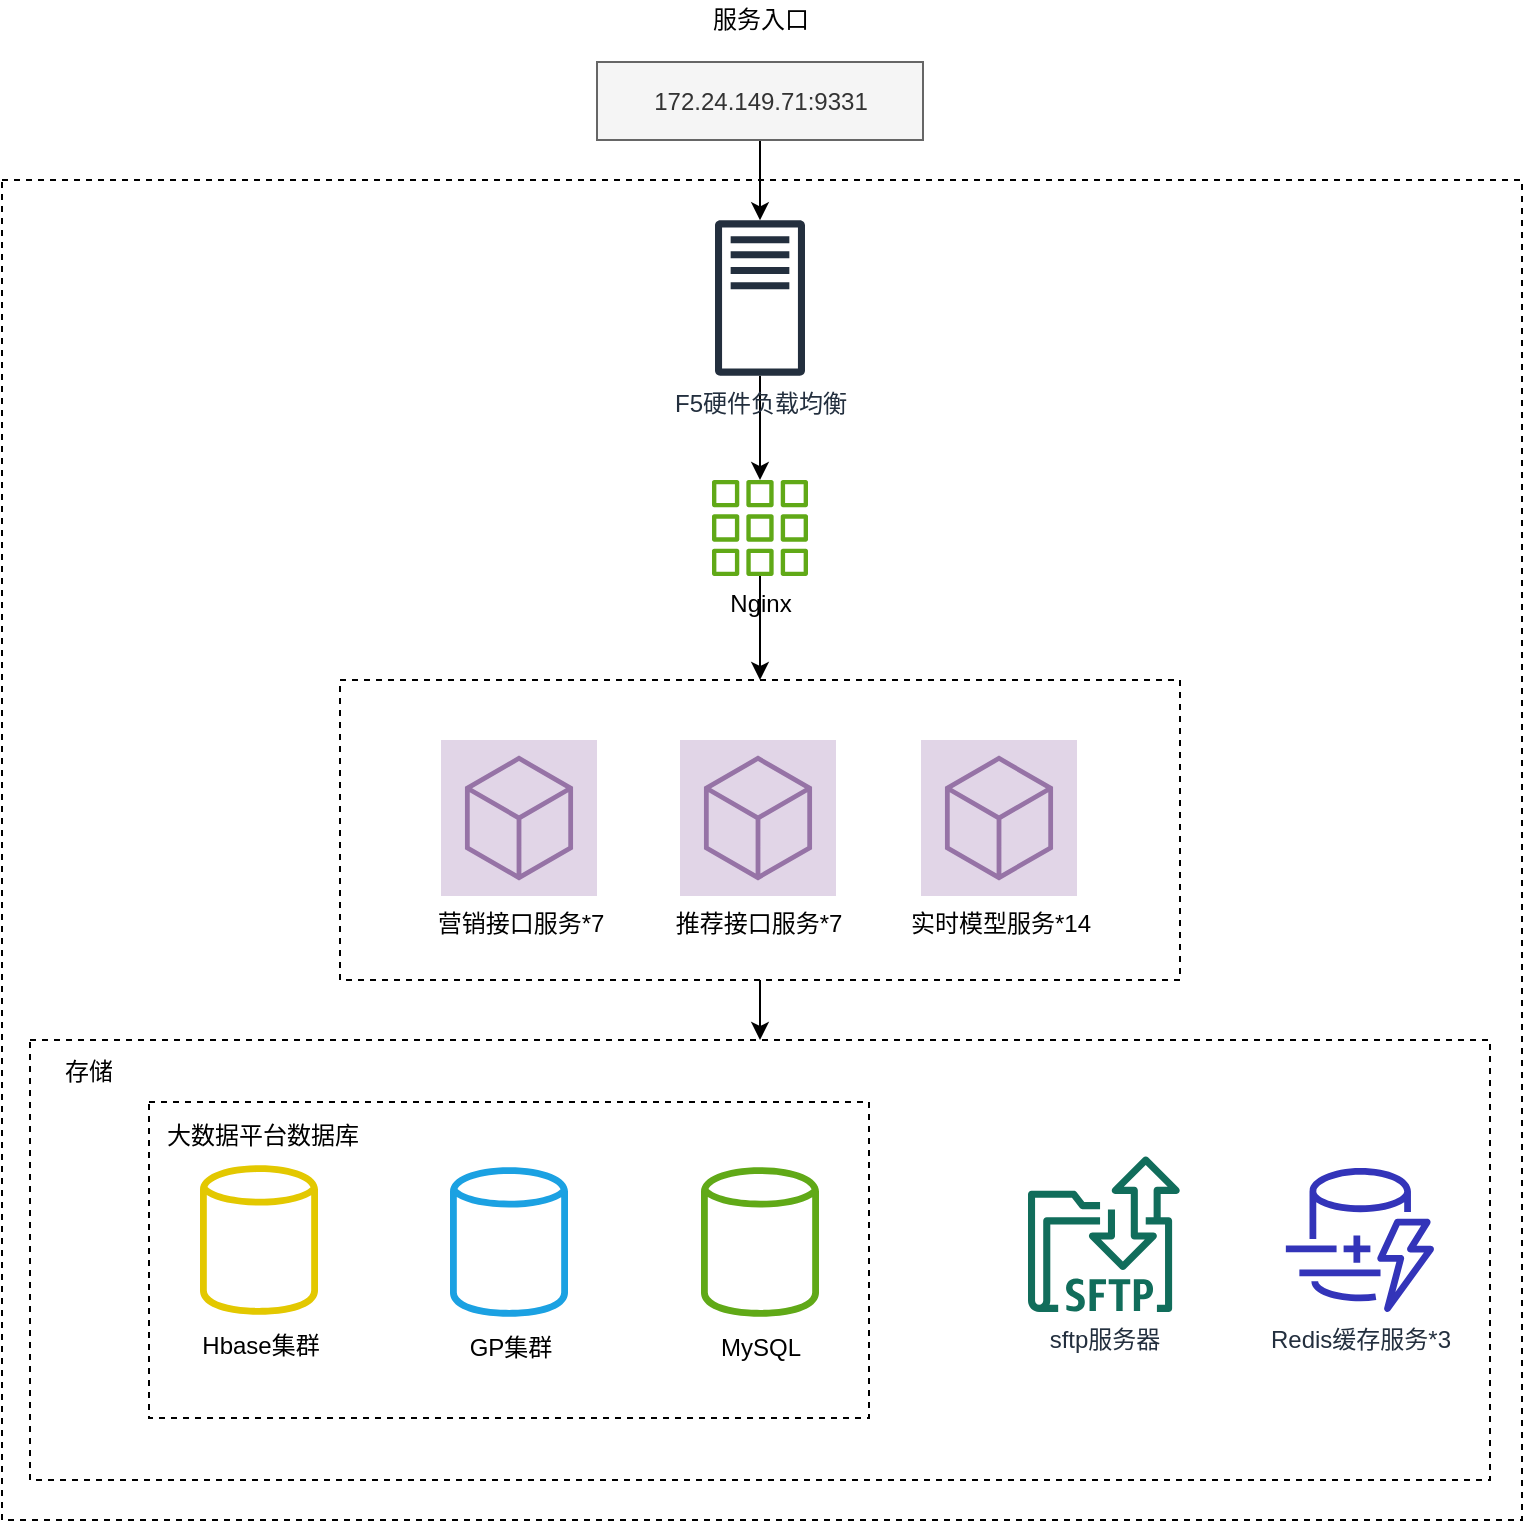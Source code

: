 <mxfile version="14.9.7" type="github">
  <diagram id="TL2Jbofo3QWMI_NeXjyA" name="Page-1">
    <mxGraphModel dx="1673" dy="831" grid="1" gridSize="10" guides="1" tooltips="1" connect="1" arrows="1" fold="1" page="1" pageScale="1" pageWidth="850" pageHeight="1100" math="0" shadow="0">
      <root>
        <mxCell id="0" />
        <mxCell id="1" parent="0" />
        <mxCell id="MzCvwsorntfidAb9WdOw-34" style="edgeStyle=orthogonalEdgeStyle;rounded=0;orthogonalLoop=1;jettySize=auto;html=1;fontColor=#000000;" edge="1" parent="1" source="MzCvwsorntfidAb9WdOw-8" target="MzCvwsorntfidAb9WdOw-32">
          <mxGeometry relative="1" as="geometry" />
        </mxCell>
        <mxCell id="MzCvwsorntfidAb9WdOw-8" value="F5硬件负载均衡" style="outlineConnect=0;fontColor=#232F3E;gradientColor=none;fillColor=#232F3E;strokeColor=none;dashed=0;verticalLabelPosition=bottom;verticalAlign=top;align=center;html=1;fontSize=12;fontStyle=0;aspect=fixed;pointerEvents=1;shape=mxgraph.aws4.traditional_server;" vertex="1" parent="1">
          <mxGeometry x="394.5" y="130" width="45" height="78" as="geometry" />
        </mxCell>
        <mxCell id="MzCvwsorntfidAb9WdOw-17" value="服务入口" style="text;html=1;align=center;verticalAlign=middle;resizable=0;points=[];autosize=1;strokeColor=none;" vertex="1" parent="1">
          <mxGeometry x="387" y="20" width="60" height="20" as="geometry" />
        </mxCell>
        <mxCell id="MzCvwsorntfidAb9WdOw-24" value="" style="edgeStyle=orthogonalEdgeStyle;rounded=0;orthogonalLoop=1;jettySize=auto;html=1;fontColor=#000000;" edge="1" parent="1" source="MzCvwsorntfidAb9WdOw-23" target="MzCvwsorntfidAb9WdOw-8">
          <mxGeometry relative="1" as="geometry" />
        </mxCell>
        <mxCell id="MzCvwsorntfidAb9WdOw-23" value="&lt;span&gt;172.24.149.71:9331&lt;/span&gt;" style="rounded=0;whiteSpace=wrap;html=1;fontColor=#333333;strokeWidth=1;fillColor=#f5f5f5;strokeColor=#666666;" vertex="1" parent="1">
          <mxGeometry x="335.5" y="51" width="163" height="39" as="geometry" />
        </mxCell>
        <mxCell id="MzCvwsorntfidAb9WdOw-51" style="edgeStyle=orthogonalEdgeStyle;rounded=0;orthogonalLoop=1;jettySize=auto;html=1;entryX=0.5;entryY=0;entryDx=0;entryDy=0;fontColor=#000000;" edge="1" parent="1" source="MzCvwsorntfidAb9WdOw-32" target="MzCvwsorntfidAb9WdOw-40">
          <mxGeometry relative="1" as="geometry" />
        </mxCell>
        <mxCell id="MzCvwsorntfidAb9WdOw-32" value="Nginx" style="outlineConnect=0;fillColor=#60a917;strokeColor=#2D7600;dashed=0;verticalLabelPosition=bottom;verticalAlign=top;align=center;html=1;fontSize=12;fontStyle=0;aspect=fixed;pointerEvents=1;shape=mxgraph.aws4.instances_2;" vertex="1" parent="1">
          <mxGeometry x="393" y="260" width="48" height="48" as="geometry" />
        </mxCell>
        <mxCell id="MzCvwsorntfidAb9WdOw-50" value="" style="group" vertex="1" connectable="0" parent="1">
          <mxGeometry x="207" y="360" width="420" height="150" as="geometry" />
        </mxCell>
        <mxCell id="MzCvwsorntfidAb9WdOw-40" value="" style="rounded=0;whiteSpace=wrap;html=1;fontColor=#000000;strokeWidth=1;dashed=1;fillColor=none;" vertex="1" parent="MzCvwsorntfidAb9WdOw-50">
          <mxGeometry width="420" height="150" as="geometry" />
        </mxCell>
        <mxCell id="MzCvwsorntfidAb9WdOw-6" value="推荐接口服务*7" style="points=[[0,0,0],[0.25,0,0],[0.5,0,0],[0.75,0,0],[1,0,0],[0,1,0],[0.25,1,0],[0.5,1,0],[0.75,1,0],[1,1,0],[0,0.25,0],[0,0.5,0],[0,0.75,0],[1,0.25,0],[1,0.5,0],[1,0.75,0]];gradientDirection=north;outlineConnect=0;fillColor=#e1d5e7;strokeColor=#9673a6;dashed=0;verticalLabelPosition=bottom;verticalAlign=top;align=center;html=1;fontSize=12;fontStyle=0;aspect=fixed;shape=mxgraph.aws4.resourceIcon;resIcon=mxgraph.aws4.general;" vertex="1" parent="MzCvwsorntfidAb9WdOw-50">
          <mxGeometry x="170" y="30" width="78" height="78" as="geometry" />
        </mxCell>
        <mxCell id="MzCvwsorntfidAb9WdOw-22" value="实时模型服务*14" style="points=[[0,0,0],[0.25,0,0],[0.5,0,0],[0.75,0,0],[1,0,0],[0,1,0],[0.25,1,0],[0.5,1,0],[0.75,1,0],[1,1,0],[0,0.25,0],[0,0.5,0],[0,0.75,0],[1,0.25,0],[1,0.5,0],[1,0.75,0]];gradientDirection=north;outlineConnect=0;fillColor=#e1d5e7;strokeColor=#9673a6;dashed=0;verticalLabelPosition=bottom;verticalAlign=top;align=center;html=1;fontSize=12;fontStyle=0;aspect=fixed;shape=mxgraph.aws4.resourceIcon;resIcon=mxgraph.aws4.general;" vertex="1" parent="MzCvwsorntfidAb9WdOw-50">
          <mxGeometry x="290.5" y="30" width="78" height="78" as="geometry" />
        </mxCell>
        <mxCell id="MzCvwsorntfidAb9WdOw-25" value="营销接口服务*7" style="points=[[0,0,0],[0.25,0,0],[0.5,0,0],[0.75,0,0],[1,0,0],[0,1,0],[0.25,1,0],[0.5,1,0],[0.75,1,0],[1,1,0],[0,0.25,0],[0,0.5,0],[0,0.75,0],[1,0.25,0],[1,0.5,0],[1,0.75,0]];gradientDirection=north;outlineConnect=0;fillColor=#e1d5e7;strokeColor=#9673a6;dashed=0;verticalLabelPosition=bottom;verticalAlign=top;align=center;html=1;fontSize=12;fontStyle=0;aspect=fixed;shape=mxgraph.aws4.resourceIcon;resIcon=mxgraph.aws4.general;" vertex="1" parent="MzCvwsorntfidAb9WdOw-50">
          <mxGeometry x="50.5" y="30" width="78" height="78" as="geometry" />
        </mxCell>
        <mxCell id="MzCvwsorntfidAb9WdOw-52" style="edgeStyle=orthogonalEdgeStyle;rounded=0;orthogonalLoop=1;jettySize=auto;html=1;entryX=0.5;entryY=0;entryDx=0;entryDy=0;fontColor=#000000;" edge="1" parent="1" source="MzCvwsorntfidAb9WdOw-40" target="MzCvwsorntfidAb9WdOw-48">
          <mxGeometry relative="1" as="geometry" />
        </mxCell>
        <mxCell id="MzCvwsorntfidAb9WdOw-58" value="" style="group" vertex="1" connectable="0" parent="1">
          <mxGeometry x="52" y="540" width="730" height="220" as="geometry" />
        </mxCell>
        <mxCell id="MzCvwsorntfidAb9WdOw-48" value="" style="rounded=0;whiteSpace=wrap;html=1;fontColor=#000000;strokeWidth=1;dashed=1;fillColor=none;" vertex="1" parent="MzCvwsorntfidAb9WdOw-58">
          <mxGeometry width="730" height="220" as="geometry" />
        </mxCell>
        <mxCell id="MzCvwsorntfidAb9WdOw-4" value="sftp服务器" style="outlineConnect=0;fontColor=#232F3E;gradientColor=none;fillColor=#116D5B;strokeColor=none;dashed=0;verticalLabelPosition=bottom;verticalAlign=top;align=center;html=1;fontSize=12;fontStyle=0;aspect=fixed;shape=mxgraph.aws4.transfer_for_sftp_resource;" vertex="1" parent="MzCvwsorntfidAb9WdOw-58">
          <mxGeometry x="499" y="58" width="76" height="78" as="geometry" />
        </mxCell>
        <mxCell id="MzCvwsorntfidAb9WdOw-7" value="Hbase集群" style="outlineConnect=0;fontColor=#000000;fillColor=#e3c800;strokeColor=#B09500;dashed=0;verticalLabelPosition=bottom;verticalAlign=top;align=center;html=1;fontSize=12;fontStyle=0;aspect=fixed;pointerEvents=1;shape=mxgraph.aws4.generic_database;" vertex="1" parent="MzCvwsorntfidAb9WdOw-58">
          <mxGeometry x="85" y="61" width="59" height="78" as="geometry" />
        </mxCell>
        <mxCell id="MzCvwsorntfidAb9WdOw-15" value="MySQL" style="outlineConnect=0;fillColor=#60a917;strokeColor=#2D7600;dashed=0;verticalLabelPosition=bottom;verticalAlign=top;align=center;html=1;fontSize=12;fontStyle=0;aspect=fixed;pointerEvents=1;shape=mxgraph.aws4.generic_database;" vertex="1" parent="MzCvwsorntfidAb9WdOw-58">
          <mxGeometry x="335.5" y="62" width="59" height="78" as="geometry" />
        </mxCell>
        <mxCell id="MzCvwsorntfidAb9WdOw-16" value="GP集群" style="outlineConnect=0;fillColor=#1ba1e2;strokeColor=#006EAF;dashed=0;verticalLabelPosition=bottom;verticalAlign=top;align=center;html=1;fontSize=12;fontStyle=0;aspect=fixed;pointerEvents=1;shape=mxgraph.aws4.generic_database;" vertex="1" parent="MzCvwsorntfidAb9WdOw-58">
          <mxGeometry x="210" y="62" width="59" height="78" as="geometry" />
        </mxCell>
        <mxCell id="MzCvwsorntfidAb9WdOw-54" value="" style="rounded=0;whiteSpace=wrap;html=1;fontColor=#000000;strokeWidth=1;dashed=1;fillColor=none;align=left;" vertex="1" parent="MzCvwsorntfidAb9WdOw-58">
          <mxGeometry x="59.5" y="31" width="360" height="158" as="geometry" />
        </mxCell>
        <mxCell id="MzCvwsorntfidAb9WdOw-55" value="Redis缓存服务*3" style="outlineConnect=0;fontColor=#232F3E;gradientColor=none;fillColor=#3334B9;strokeColor=none;dashed=0;verticalLabelPosition=bottom;verticalAlign=top;align=center;html=1;fontSize=12;fontStyle=0;aspect=fixed;pointerEvents=1;shape=mxgraph.aws4.dynamodb_dax;" vertex="1" parent="MzCvwsorntfidAb9WdOw-58">
          <mxGeometry x="626" y="64" width="78" height="72" as="geometry" />
        </mxCell>
        <mxCell id="MzCvwsorntfidAb9WdOw-56" value="存储" style="text;html=1;align=center;verticalAlign=middle;resizable=0;points=[];autosize=1;strokeColor=none;fontColor=#000000;" vertex="1" parent="MzCvwsorntfidAb9WdOw-58">
          <mxGeometry x="9" y="6" width="40" height="20" as="geometry" />
        </mxCell>
        <mxCell id="MzCvwsorntfidAb9WdOw-57" value="大数据平台数据库" style="text;html=1;align=center;verticalAlign=middle;resizable=0;points=[];autosize=1;strokeColor=none;fontColor=#000000;" vertex="1" parent="MzCvwsorntfidAb9WdOw-58">
          <mxGeometry x="60.5" y="38" width="110" height="20" as="geometry" />
        </mxCell>
        <mxCell id="MzCvwsorntfidAb9WdOw-70" value="" style="rounded=0;whiteSpace=wrap;html=1;dashed=1;fontColor=#000000;strokeWidth=1;fillColor=none;" vertex="1" parent="1">
          <mxGeometry x="38" y="110" width="760" height="670" as="geometry" />
        </mxCell>
      </root>
    </mxGraphModel>
  </diagram>
</mxfile>
